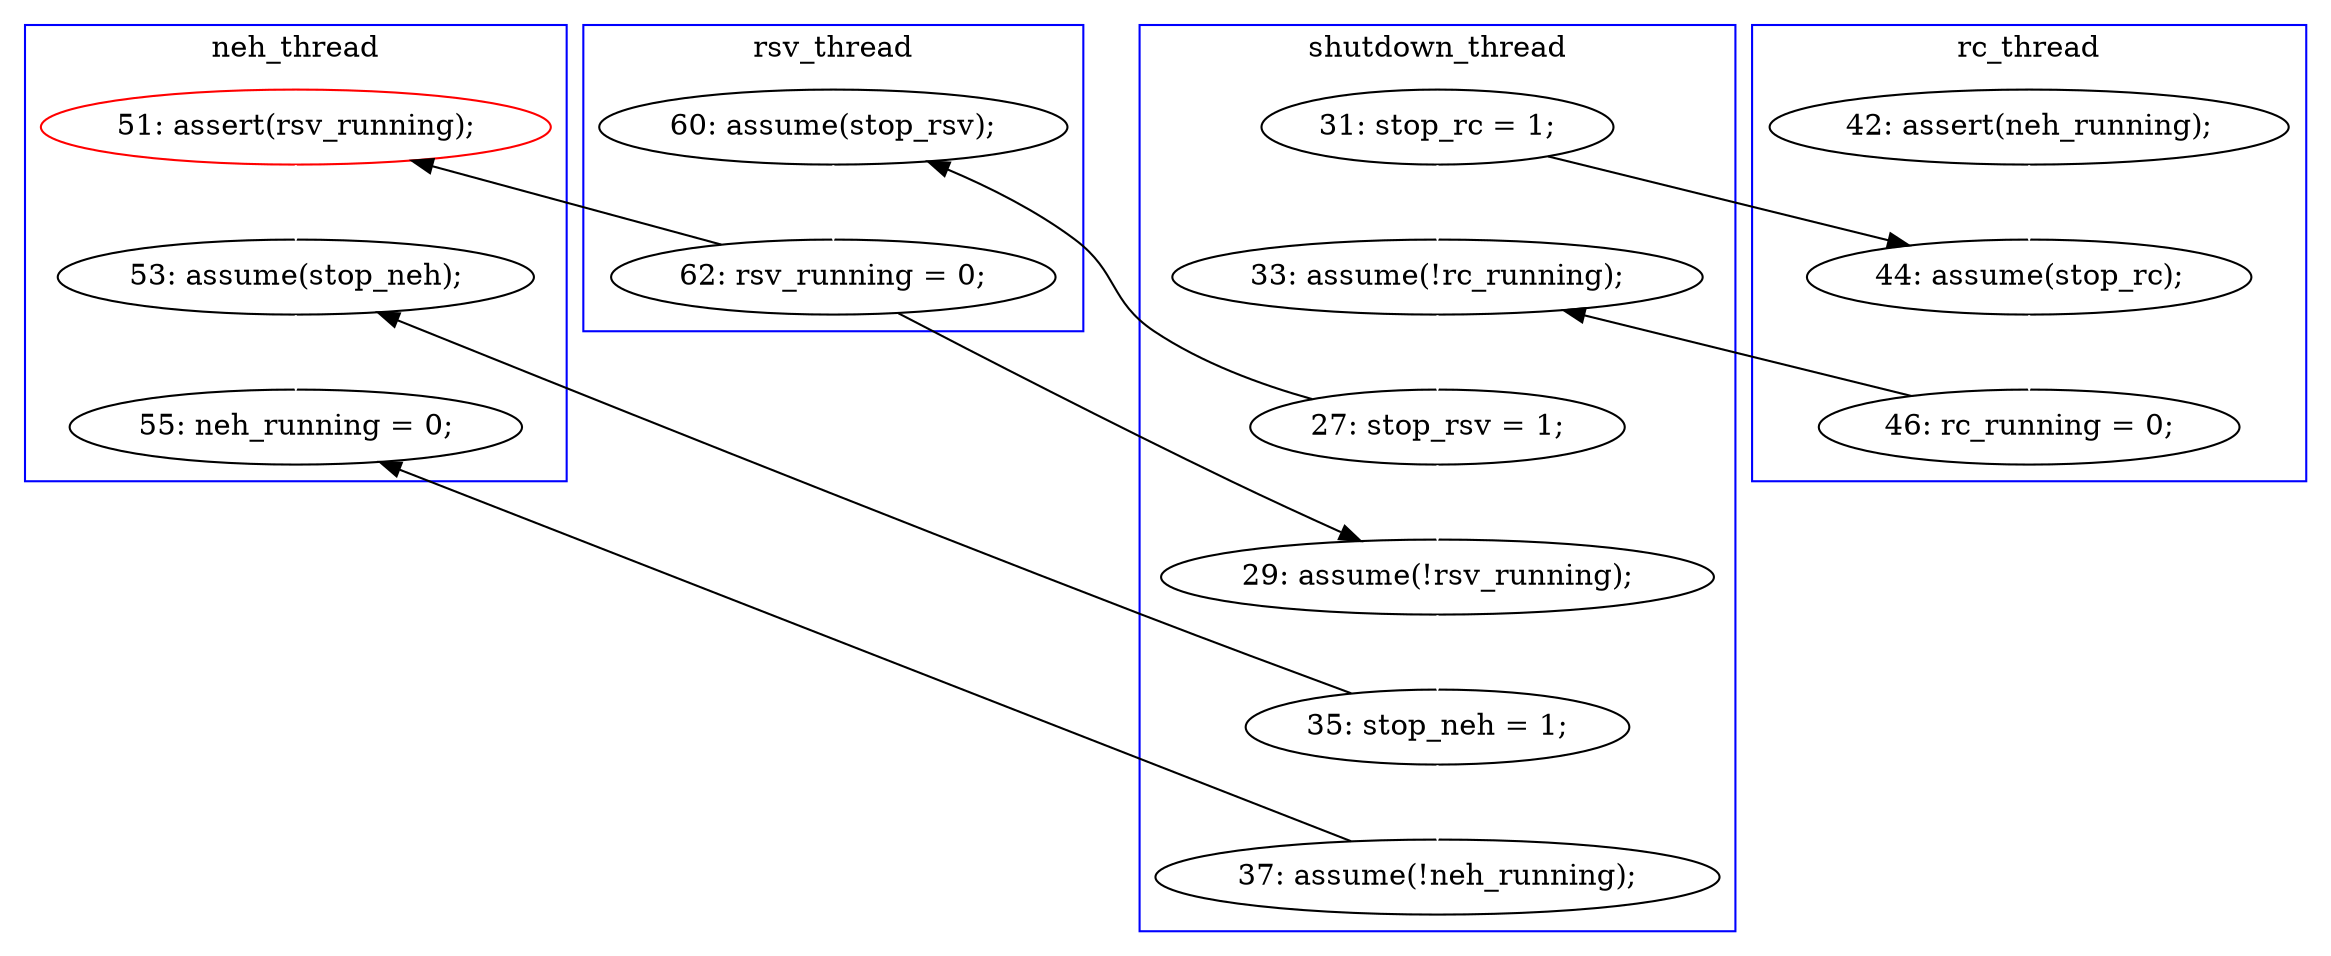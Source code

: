 digraph Counterexample {
	29 -> 31 [color = white, style = solid]
	12 -> 19 [color = white, style = solid]
	26 -> 30 [color = white, style = solid]
	16 -> 18 [color = white, style = solid]
	23 -> 24 [color = black, style = solid, constraint = false]
	12 -> 16 [color = black, style = solid, constraint = false]
	22 -> 23 [color = white, style = solid]
	24 -> 26 [color = white, style = solid]
	19 -> 21 [color = white, style = solid]
	21 -> 24 [color = white, style = solid]
	15 -> 16 [color = white, style = solid]
	31 -> 33 [color = white, style = solid]
	23 -> 29 [color = black, style = solid, constraint = false]
	26 -> 31 [color = black, style = solid, constraint = false]
	18 -> 19 [color = black, style = solid, constraint = false]
	21 -> 22 [color = black, style = solid, constraint = false]
	30 -> 33 [color = black, style = solid, constraint = false]
	subgraph cluster4 {
		label = rsv_thread
		color = blue
		23  [label = "62: rsv_running = 0;"]
		22  [label = "60: assume(stop_rsv);"]
	}
	subgraph cluster3 {
		label = neh_thread
		color = blue
		33  [label = "55: neh_running = 0;"]
		29  [label = "51: assert(rsv_running);", color = red]
		31  [label = "53: assume(stop_neh);"]
	}
	subgraph cluster1 {
		label = shutdown_thread
		color = blue
		21  [label = "27: stop_rsv = 1;"]
		26  [label = "35: stop_neh = 1;"]
		12  [label = "31: stop_rc = 1;"]
		24  [label = "29: assume(!rsv_running);"]
		30  [label = "37: assume(!neh_running);"]
		19  [label = "33: assume(!rc_running);"]
	}
	subgraph cluster2 {
		label = rc_thread
		color = blue
		15  [label = "42: assert(neh_running);"]
		18  [label = "46: rc_running = 0;"]
		16  [label = "44: assume(stop_rc);"]
	}
}